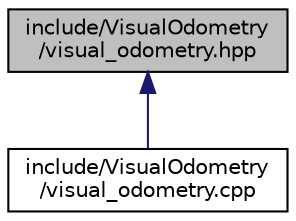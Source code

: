 digraph "include/VisualOdometry/visual_odometry.hpp"
{
 // LATEX_PDF_SIZE
  bgcolor="transparent";
  edge [fontname="Helvetica",fontsize="10",labelfontname="Helvetica",labelfontsize="10"];
  node [fontname="Helvetica",fontsize="10",shape=record];
  Node1 [label="include/VisualOdometry\l/visual_odometry.hpp",height=0.2,width=0.4,color="black", fillcolor="grey75", style="filled", fontcolor="black",tooltip="C++ header file for Visual Odometry class."];
  Node1 -> Node2 [dir="back",color="midnightblue",fontsize="10",style="solid",fontname="Helvetica"];
  Node2 [label="include/VisualOdometry\l/visual_odometry.cpp",height=0.2,width=0.4,color="black",URL="$visual__odometry_8cpp.html",tooltip=" "];
}
